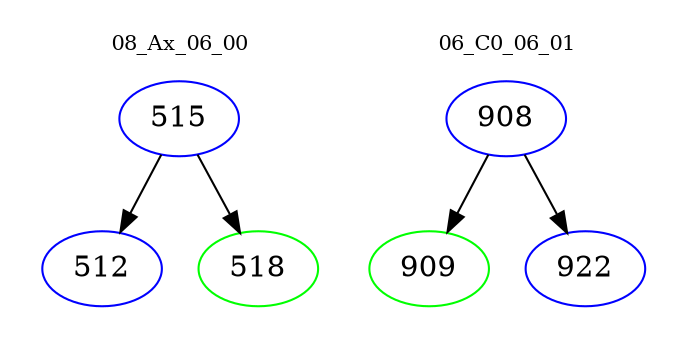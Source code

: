 digraph{
subgraph cluster_0 {
color = white
label = "08_Ax_06_00";
fontsize=10;
T0_515 [label="515", color="blue"]
T0_515 -> T0_512 [color="black"]
T0_512 [label="512", color="blue"]
T0_515 -> T0_518 [color="black"]
T0_518 [label="518", color="green"]
}
subgraph cluster_1 {
color = white
label = "06_C0_06_01";
fontsize=10;
T1_908 [label="908", color="blue"]
T1_908 -> T1_909 [color="black"]
T1_909 [label="909", color="green"]
T1_908 -> T1_922 [color="black"]
T1_922 [label="922", color="blue"]
}
}
